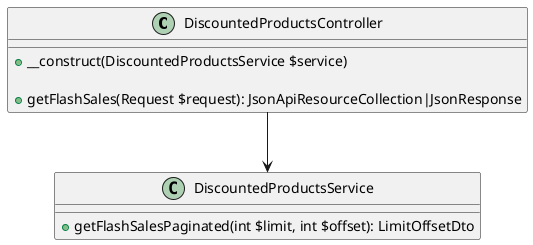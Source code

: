 @startuml

class DiscountedProductsController {
    + __construct(DiscountedProductsService $service)

    + getFlashSales(Request $request): JsonApiResourceCollection|JsonResponse
}

class DiscountedProductsService {
    + getFlashSalesPaginated(int $limit, int $offset): LimitOffsetDto
}

DiscountedProductsController --> DiscountedProductsService

@enduml